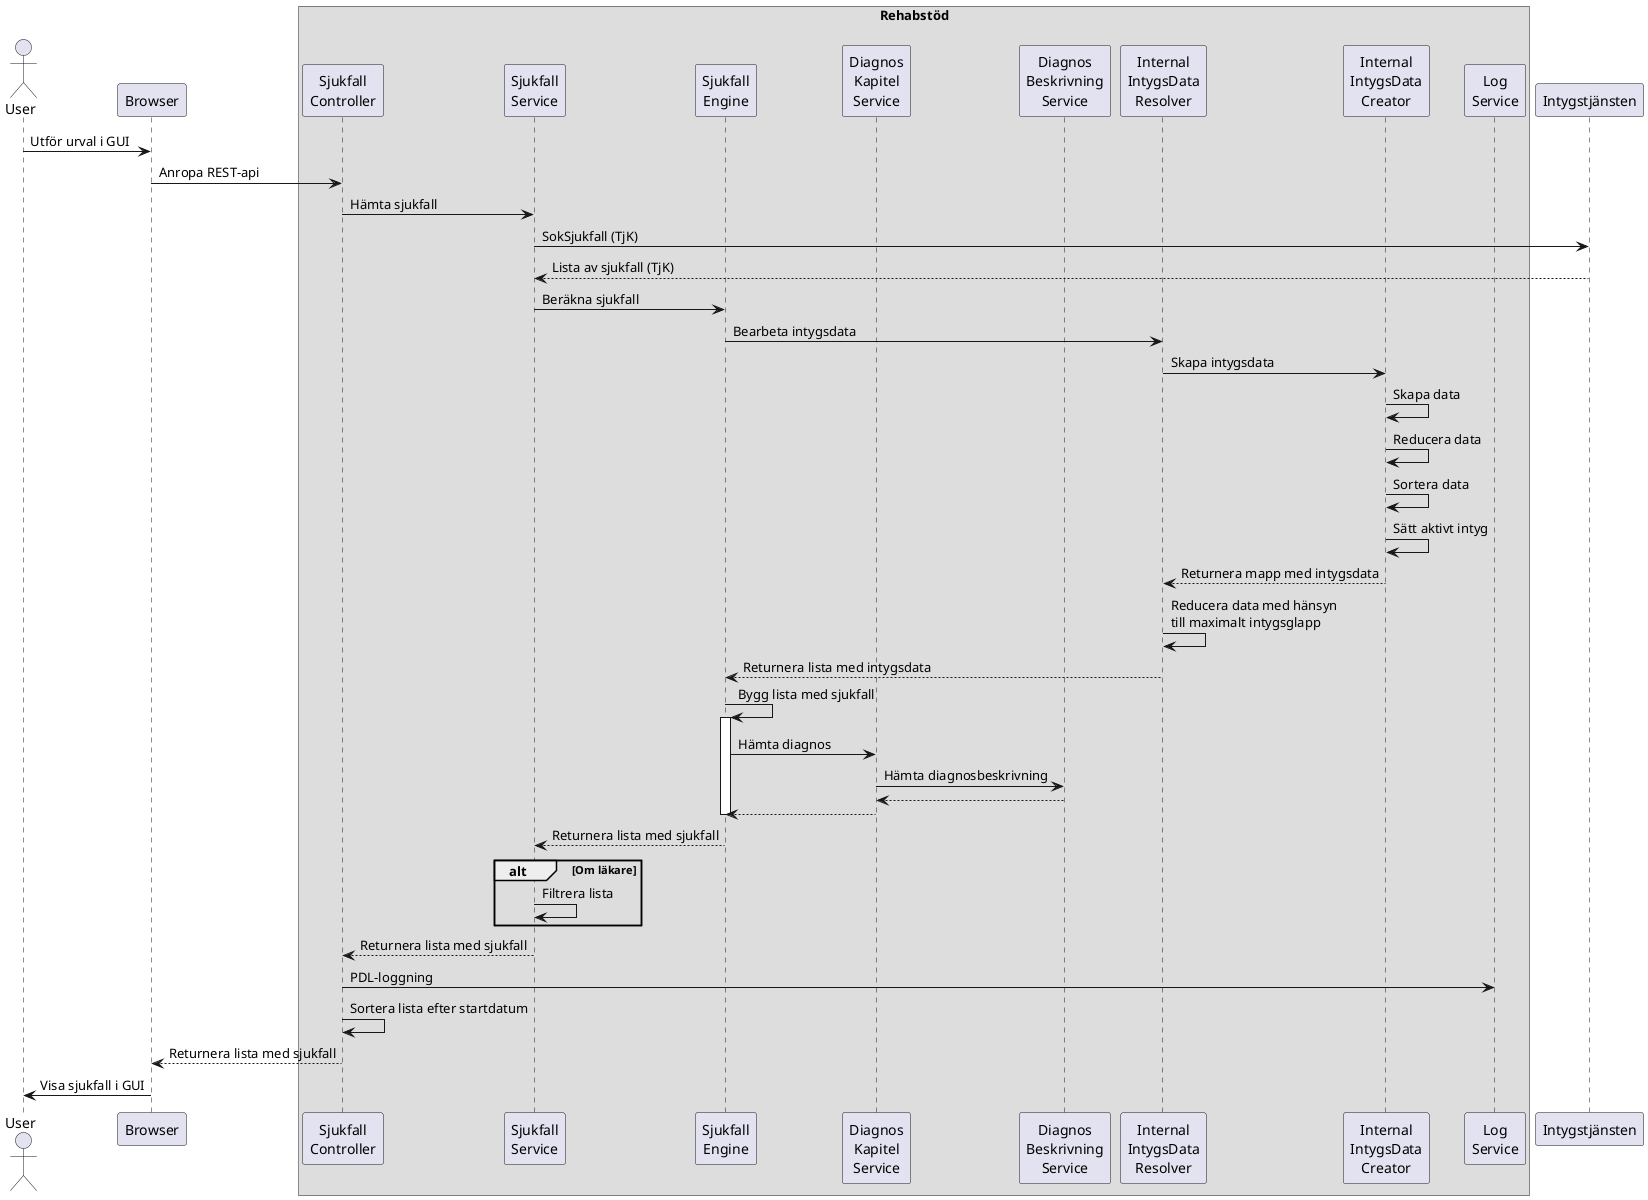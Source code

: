 @startuml
actor User
participant "Browser" as B
box "Rehabstöd\n"
    participant "Sjukfall\nController" as SC
    participant "Sjukfall\nService" as SS
    participant "Sjukfall\nEngine" as SE
    participant "Diagnos\nKapitel\nService" as DKS
    participant "Diagnos\nBeskrivning\nService" as DBS
    participant "Internal\nIntygsData\nResolver" as R
    participant "Internal\nIntygsData\nCreator" as C
    participant "Log\nService" as LS
end box
participant "Intygstjänsten" as IT

User -> B: Utför urval i GUI
B -> SC: Anropa REST-api
SC -> SS: Hämta sjukfall
SS -> IT: SokSjukfall (TjK)
IT --> SS: Lista av sjukfall (TjK)
SS -> SE: Beräkna sjukfall
SE -> R: Bearbeta intygsdata
R -> C: Skapa intygsdata
C -> C: Skapa data
C -> C: Reducera data
C -> C: Sortera data
C -> C: Sätt aktivt intyg
C --> R: Returnera mapp med intygsdata
R -> R: Reducera data med hänsyn\ntill maximalt intygsglapp
R --> SE: Returnera lista med intygsdata
SE -> SE: Bygg lista med sjukfall
activate SE
SE -> DKS: Hämta diagnos
DKS -> DBS: Hämta diagnosbeskrivning
DBS --> DKS
DKS --> SE
deactivate SE
SE --> SS: Returnera lista med sjukfall
alt Om läkare
SS -> SS: Filtrera lista
end
SS --> SC: Returnera lista med sjukfall
SC -> LS: PDL-loggning
SC -> SC: Sortera lista efter startdatum
SC --> B: Returnera lista med sjukfall
B -> User: Visa sjukfall i GUI
@enduml
